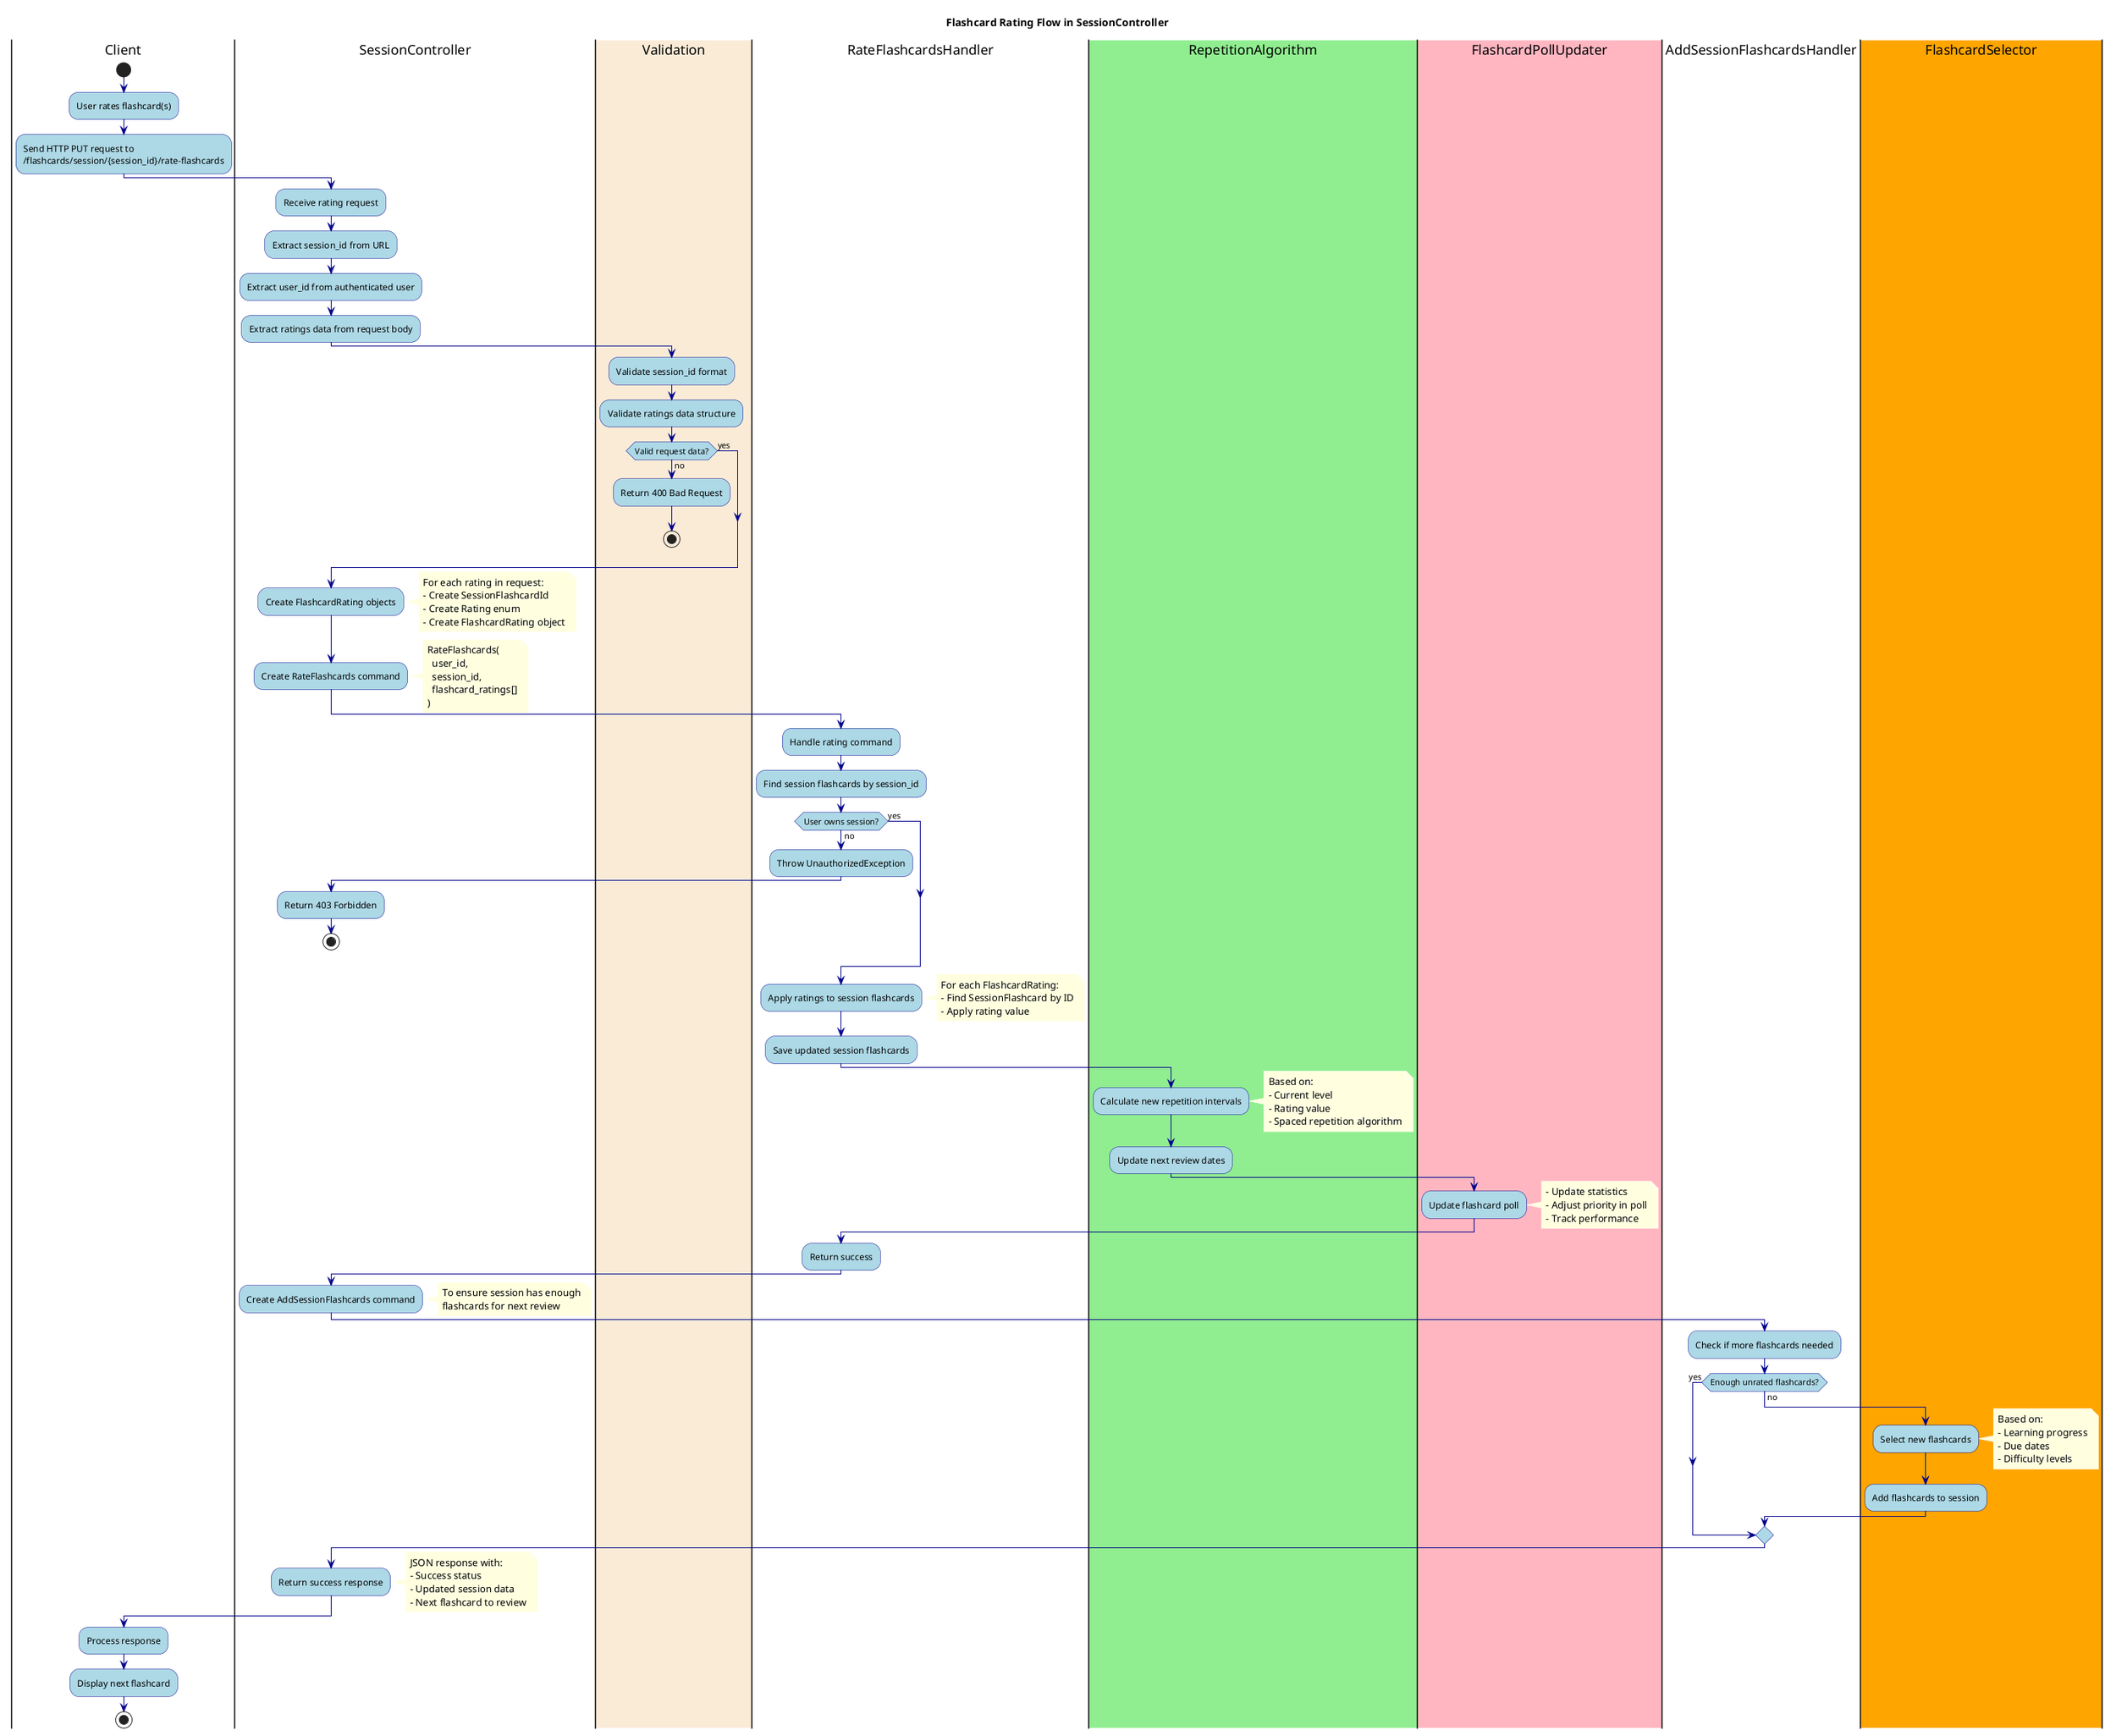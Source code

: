 @startuml Flashcard Rating Flow

skinparam ActivityBackgroundColor LightBlue
skinparam ActivityBorderColor DarkBlue
skinparam ArrowColor DarkBlue
skinparam NoteBackgroundColor LightYellow
skinparam NoteBorderColor DarkGolden

title Flashcard Rating Flow in SessionController

|Client|
start
:User rates flashcard(s);
:Send HTTP PUT request to 
/flashcards/session/{session_id}/rate-flashcards;

|SessionController|
:Receive rating request;
:Extract session_id from URL;
:Extract user_id from authenticated user;
:Extract ratings data from request body;

|#AntiqueWhite|Validation|
:Validate session_id format;
:Validate ratings data structure;
if (Valid request data?) then (yes)
else (no)
  :Return 400 Bad Request;
  stop
endif

|SessionController|
:Create FlashcardRating objects;
note right
  For each rating in request:
  - Create SessionFlashcardId
  - Create Rating enum
  - Create FlashcardRating object
end note

:Create RateFlashcards command;
note right
  RateFlashcards(
    user_id,
    session_id,
    flashcard_ratings[]
  )
end note

|RateFlashcardsHandler|
:Handle rating command;
:Find session flashcards by session_id;

if (User owns session?) then (yes)
else (no)
  :Throw UnauthorizedException;
  |SessionController|
  :Return 403 Forbidden;
  stop
endif

|RateFlashcardsHandler|
:Apply ratings to session flashcards;
note right
  For each FlashcardRating:
  - Find SessionFlashcard by ID
  - Apply rating value
end note

:Save updated session flashcards;

|#LightGreen|RepetitionAlgorithm|
:Calculate new repetition intervals;
note right
  Based on:
  - Current level
  - Rating value
  - Spaced repetition algorithm
end note
:Update next review dates;

|#LightPink|FlashcardPollUpdater|
:Update flashcard poll;
note right
  - Update statistics
  - Adjust priority in poll
  - Track performance
end note

|RateFlashcardsHandler|
:Return success;

|SessionController|
:Create AddSessionFlashcards command;
note right
  To ensure session has enough
  flashcards for next review
end note

|AddSessionFlashcardsHandler|
:Check if more flashcards needed;
if (Enough unrated flashcards?) then (yes)
else (no)
  |#Orange|FlashcardSelector|
  :Select new flashcards;
  note right
    Based on:
    - Learning progress
    - Due dates
    - Difficulty levels
  end note
  :Add flashcards to session;
endif

|SessionController|
:Return success response;
note right
  JSON response with:
  - Success status
  - Updated session data
  - Next flashcard to review
end note

|Client|
:Process response;
:Display next flashcard;
stop

@enduml 